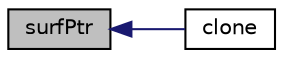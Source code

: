digraph "surfPtr"
{
  bgcolor="transparent";
  edge [fontname="Helvetica",fontsize="10",labelfontname="Helvetica",labelfontsize="10"];
  node [fontname="Helvetica",fontsize="10",shape=record];
  rankdir="LR";
  Node926 [label="surfPtr",height=0.2,width=0.4,color="black", fillcolor="grey75", style="filled", fontcolor="black"];
  Node926 -> Node927 [dir="back",color="midnightblue",fontsize="10",style="solid",fontname="Helvetica"];
  Node927 [label="clone",height=0.2,width=0.4,color="black",URL="$a26077.html#afff6d4f7511147e0c8a4b8a5448296ec",tooltip="Construct and return a clone, resetting the face list. "];
}
